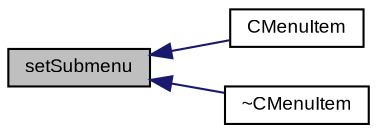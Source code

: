 digraph "setSubmenu"
{
  bgcolor="transparent";
  edge [fontname="Arial",fontsize="9",labelfontname="Arial",labelfontsize="9"];
  node [fontname="Arial",fontsize="9",shape=record];
  rankdir="LR";
  Node1 [label="setSubmenu",height=0.2,width=0.4,color="black", fillcolor="grey75", style="filled" fontcolor="black"];
  Node1 -> Node2 [dir="back",color="midnightblue",fontsize="9",style="solid",fontname="Arial"];
  Node2 [label="CMenuItem",height=0.2,width=0.4,color="black",URL="$class_v_s_t_g_u_i_1_1_c_menu_item.html#ad49e5379488ce49cf7e509097341421a"];
  Node1 -> Node3 [dir="back",color="midnightblue",fontsize="9",style="solid",fontname="Arial"];
  Node3 [label="~CMenuItem",height=0.2,width=0.4,color="black",URL="$class_v_s_t_g_u_i_1_1_c_menu_item.html#a2c213e786574595c6f80a1e33fc47807"];
}
